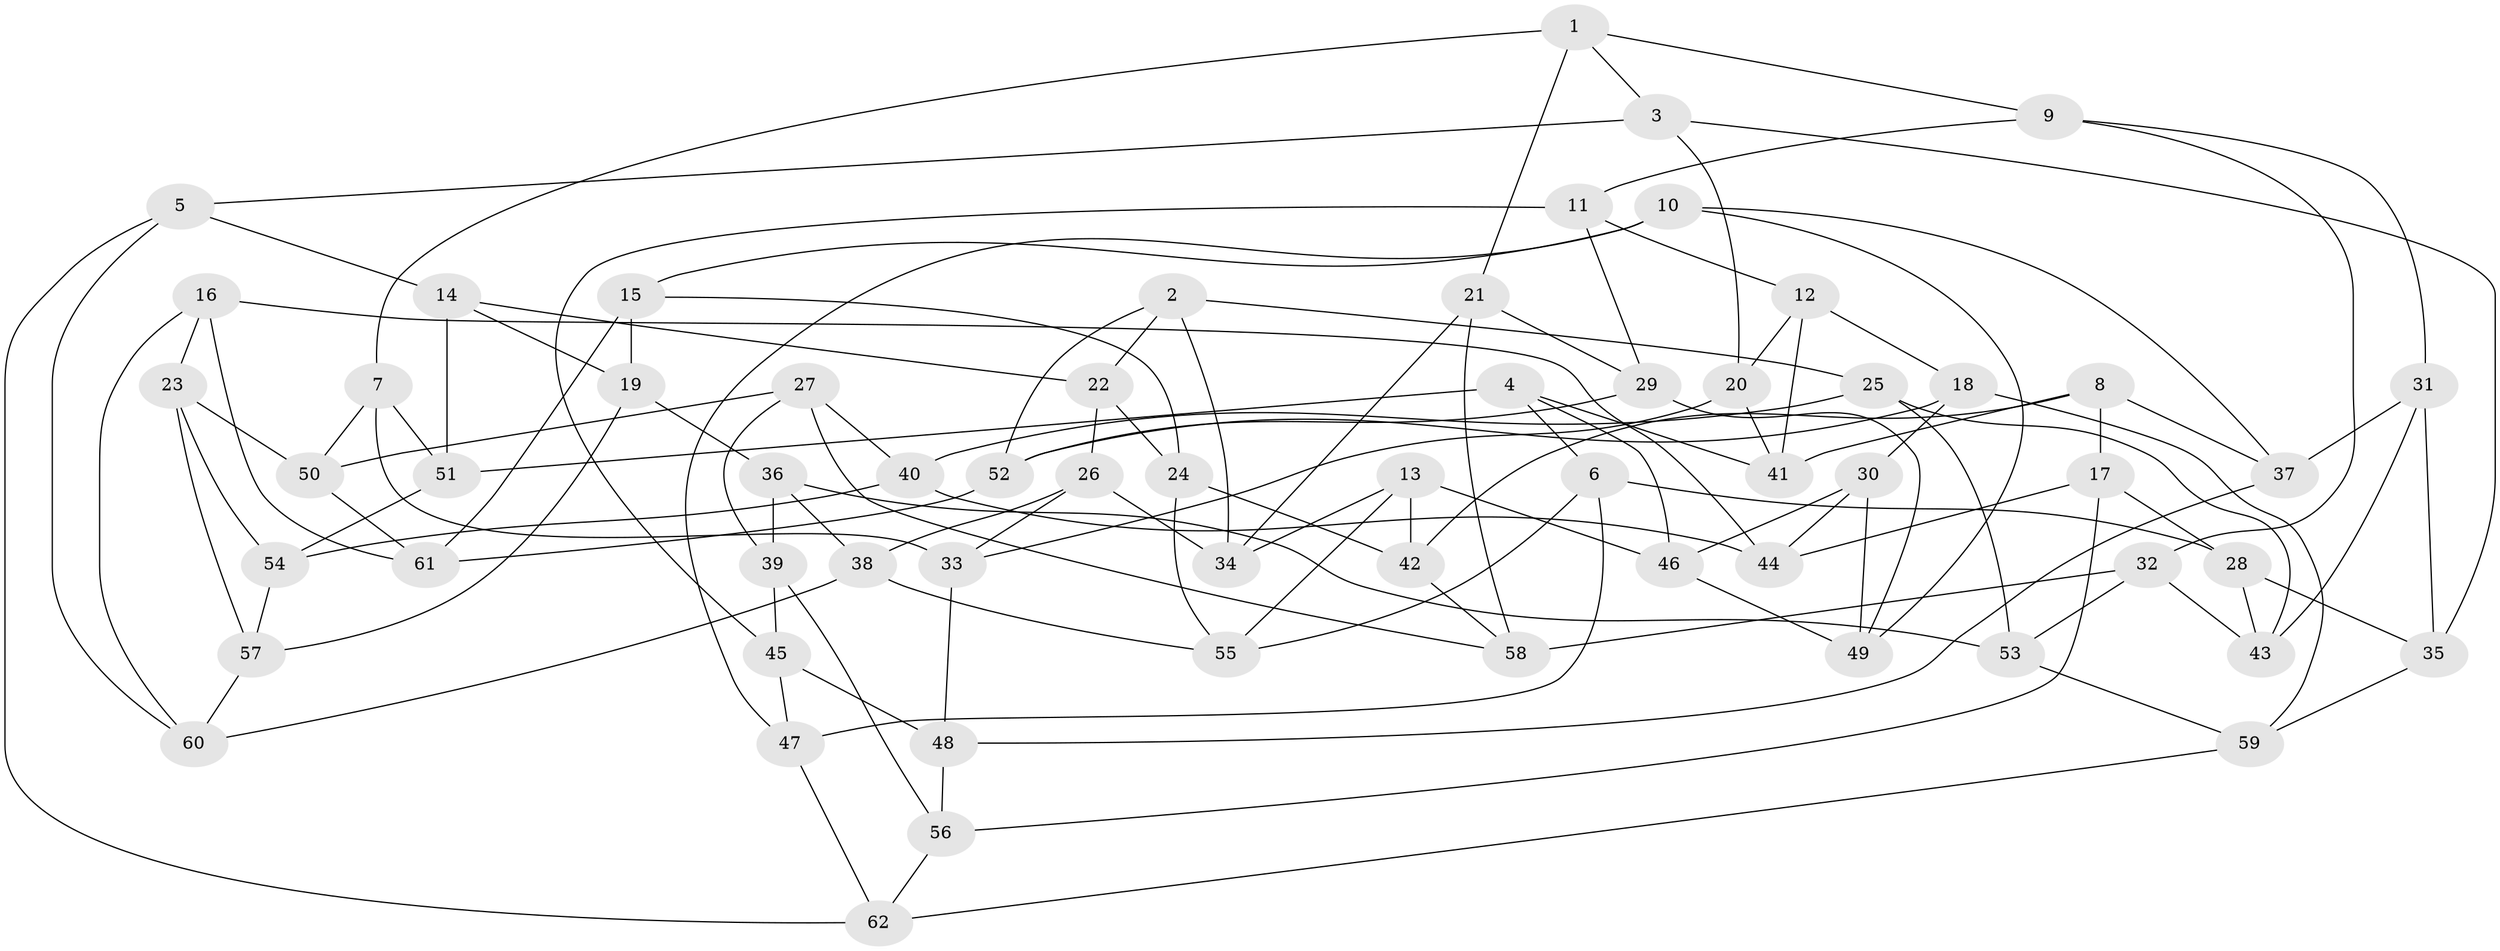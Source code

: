 // Generated by graph-tools (version 1.1) at 2025/11/02/27/25 16:11:50]
// undirected, 62 vertices, 124 edges
graph export_dot {
graph [start="1"]
  node [color=gray90,style=filled];
  1;
  2;
  3;
  4;
  5;
  6;
  7;
  8;
  9;
  10;
  11;
  12;
  13;
  14;
  15;
  16;
  17;
  18;
  19;
  20;
  21;
  22;
  23;
  24;
  25;
  26;
  27;
  28;
  29;
  30;
  31;
  32;
  33;
  34;
  35;
  36;
  37;
  38;
  39;
  40;
  41;
  42;
  43;
  44;
  45;
  46;
  47;
  48;
  49;
  50;
  51;
  52;
  53;
  54;
  55;
  56;
  57;
  58;
  59;
  60;
  61;
  62;
  1 -- 9;
  1 -- 21;
  1 -- 7;
  1 -- 3;
  2 -- 22;
  2 -- 34;
  2 -- 52;
  2 -- 25;
  3 -- 20;
  3 -- 35;
  3 -- 5;
  4 -- 46;
  4 -- 51;
  4 -- 6;
  4 -- 41;
  5 -- 62;
  5 -- 60;
  5 -- 14;
  6 -- 28;
  6 -- 47;
  6 -- 55;
  7 -- 33;
  7 -- 50;
  7 -- 51;
  8 -- 17;
  8 -- 37;
  8 -- 42;
  8 -- 41;
  9 -- 31;
  9 -- 11;
  9 -- 32;
  10 -- 15;
  10 -- 49;
  10 -- 37;
  10 -- 47;
  11 -- 29;
  11 -- 45;
  11 -- 12;
  12 -- 18;
  12 -- 20;
  12 -- 41;
  13 -- 46;
  13 -- 42;
  13 -- 34;
  13 -- 55;
  14 -- 22;
  14 -- 51;
  14 -- 19;
  15 -- 24;
  15 -- 19;
  15 -- 61;
  16 -- 44;
  16 -- 60;
  16 -- 23;
  16 -- 61;
  17 -- 28;
  17 -- 56;
  17 -- 44;
  18 -- 59;
  18 -- 30;
  18 -- 52;
  19 -- 57;
  19 -- 36;
  20 -- 41;
  20 -- 33;
  21 -- 34;
  21 -- 58;
  21 -- 29;
  22 -- 26;
  22 -- 24;
  23 -- 57;
  23 -- 54;
  23 -- 50;
  24 -- 42;
  24 -- 55;
  25 -- 43;
  25 -- 40;
  25 -- 53;
  26 -- 38;
  26 -- 33;
  26 -- 34;
  27 -- 50;
  27 -- 40;
  27 -- 58;
  27 -- 39;
  28 -- 35;
  28 -- 43;
  29 -- 52;
  29 -- 49;
  30 -- 46;
  30 -- 49;
  30 -- 44;
  31 -- 35;
  31 -- 43;
  31 -- 37;
  32 -- 58;
  32 -- 43;
  32 -- 53;
  33 -- 48;
  35 -- 59;
  36 -- 38;
  36 -- 39;
  36 -- 53;
  37 -- 48;
  38 -- 60;
  38 -- 55;
  39 -- 45;
  39 -- 56;
  40 -- 44;
  40 -- 54;
  42 -- 58;
  45 -- 48;
  45 -- 47;
  46 -- 49;
  47 -- 62;
  48 -- 56;
  50 -- 61;
  51 -- 54;
  52 -- 61;
  53 -- 59;
  54 -- 57;
  56 -- 62;
  57 -- 60;
  59 -- 62;
}
